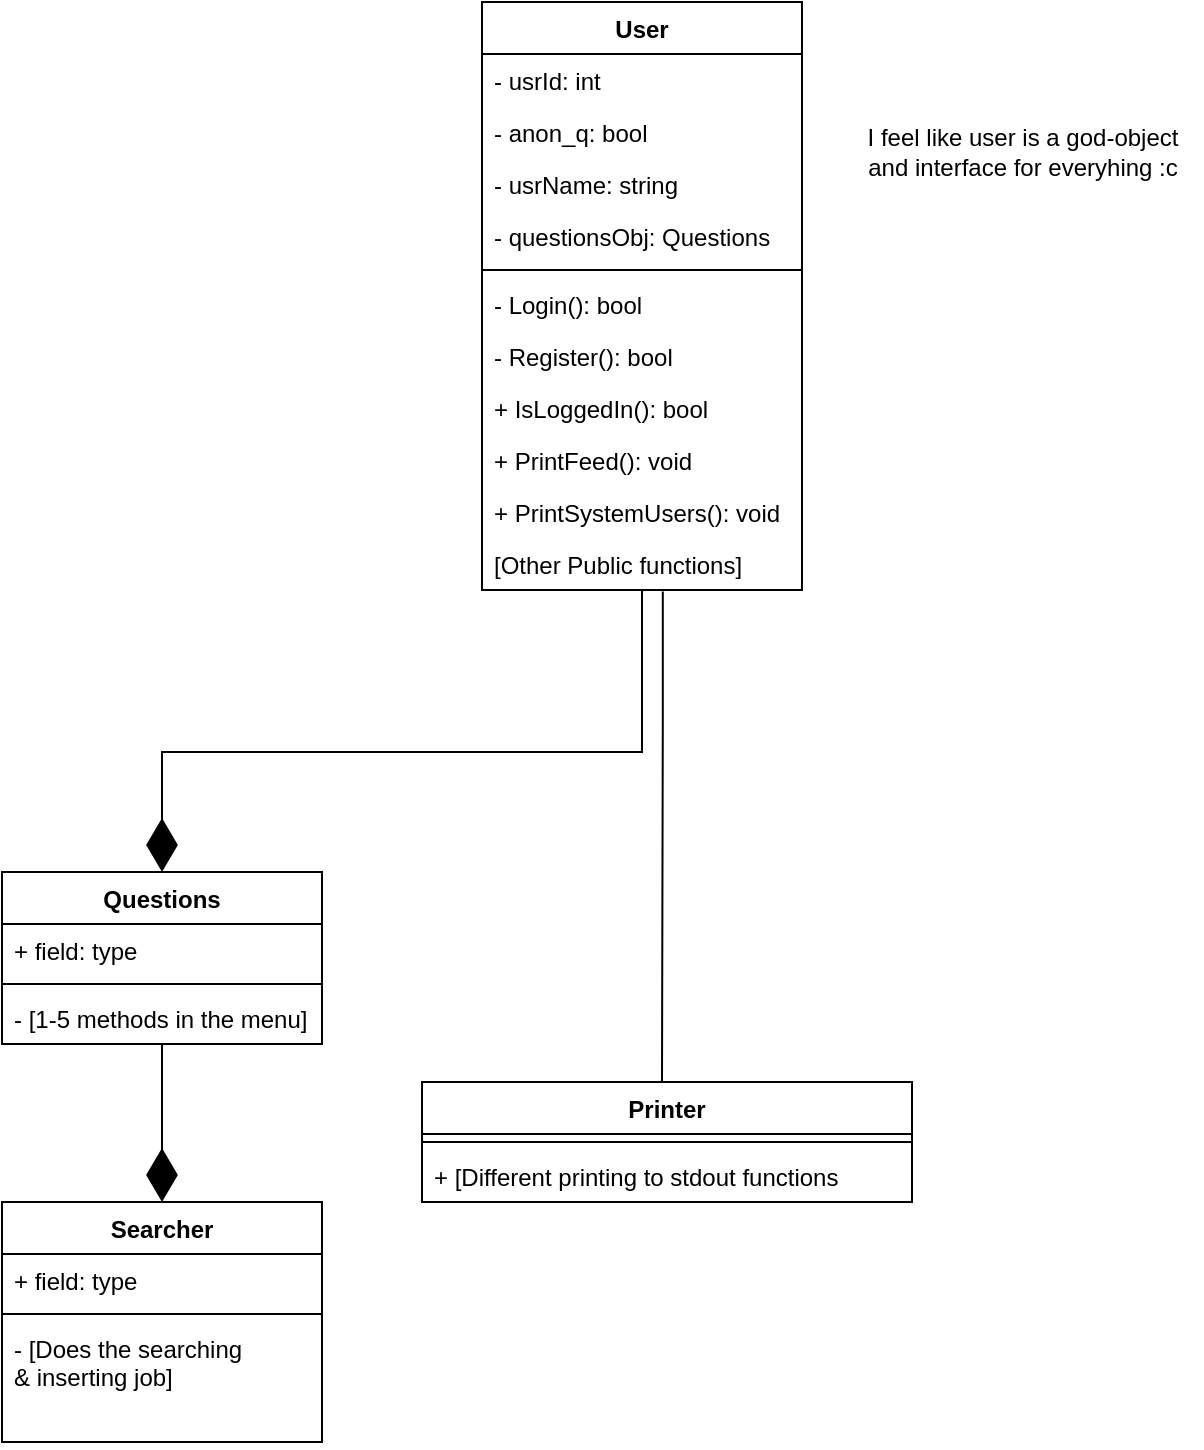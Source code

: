 <mxfile version="16.5.6" type="device" pages="2"><diagram id="C5RBs43oDa-KdzZeNtuy" name="Before"><mxGraphModel dx="1038" dy="1793" grid="1" gridSize="15" guides="1" tooltips="1" connect="1" arrows="1" fold="1" page="1" pageScale="1" pageWidth="827" pageHeight="1169" math="0" shadow="0"><root><mxCell id="WIyWlLk6GJQsqaUBKTNV-0"/><mxCell id="WIyWlLk6GJQsqaUBKTNV-1" parent="WIyWlLk6GJQsqaUBKTNV-0"/><mxCell id="4B-RVtpFJCKTilzvAZPx-16" value="Searcher" style="swimlane;fontStyle=1;align=center;verticalAlign=top;childLayout=stackLayout;horizontal=1;startSize=26;horizontalStack=0;resizeParent=1;resizeParentMax=0;resizeLast=0;collapsible=1;marginBottom=0;" parent="WIyWlLk6GJQsqaUBKTNV-1" vertex="1"><mxGeometry x="120" y="-540" width="160" height="120" as="geometry"/></mxCell><mxCell id="4B-RVtpFJCKTilzvAZPx-17" value="+ field: type" style="text;strokeColor=none;fillColor=none;align=left;verticalAlign=top;spacingLeft=4;spacingRight=4;overflow=hidden;rotatable=0;points=[[0,0.5],[1,0.5]];portConstraint=eastwest;" parent="4B-RVtpFJCKTilzvAZPx-16" vertex="1"><mxGeometry y="26" width="160" height="26" as="geometry"/></mxCell><mxCell id="4B-RVtpFJCKTilzvAZPx-18" value="" style="line;strokeWidth=1;fillColor=none;align=left;verticalAlign=middle;spacingTop=-1;spacingLeft=3;spacingRight=3;rotatable=0;labelPosition=right;points=[];portConstraint=eastwest;" parent="4B-RVtpFJCKTilzvAZPx-16" vertex="1"><mxGeometry y="52" width="160" height="8" as="geometry"/></mxCell><mxCell id="4B-RVtpFJCKTilzvAZPx-19" value="- [Does the searching &#10;&amp; inserting job]" style="text;strokeColor=none;fillColor=none;align=left;verticalAlign=top;spacingLeft=4;spacingRight=4;overflow=hidden;rotatable=0;points=[[0,0.5],[1,0.5]];portConstraint=eastwest;" parent="4B-RVtpFJCKTilzvAZPx-16" vertex="1"><mxGeometry y="60" width="160" height="60" as="geometry"/></mxCell><mxCell id="4B-RVtpFJCKTilzvAZPx-20" value="Printer" style="swimlane;fontStyle=1;align=center;verticalAlign=top;childLayout=stackLayout;horizontal=1;startSize=26;horizontalStack=0;resizeParent=1;resizeParentMax=0;resizeLast=0;collapsible=1;marginBottom=0;" parent="WIyWlLk6GJQsqaUBKTNV-1" vertex="1"><mxGeometry x="330" y="-600" width="245" height="60" as="geometry"/></mxCell><mxCell id="4B-RVtpFJCKTilzvAZPx-22" value="" style="line;strokeWidth=1;fillColor=none;align=left;verticalAlign=middle;spacingTop=-1;spacingLeft=3;spacingRight=3;rotatable=0;labelPosition=right;points=[];portConstraint=eastwest;" parent="4B-RVtpFJCKTilzvAZPx-20" vertex="1"><mxGeometry y="26" width="245" height="8" as="geometry"/></mxCell><mxCell id="4B-RVtpFJCKTilzvAZPx-23" value="+ [Different printing to stdout functions&#10;" style="text;strokeColor=none;fillColor=none;align=left;verticalAlign=top;spacingLeft=4;spacingRight=4;overflow=hidden;rotatable=0;points=[[0,0.5],[1,0.5]];portConstraint=eastwest;" parent="4B-RVtpFJCKTilzvAZPx-20" vertex="1"><mxGeometry y="34" width="245" height="26" as="geometry"/></mxCell><mxCell id="4B-RVtpFJCKTilzvAZPx-24" value="User" style="swimlane;fontStyle=1;align=center;verticalAlign=top;childLayout=stackLayout;horizontal=1;startSize=26;horizontalStack=0;resizeParent=1;resizeParentMax=0;resizeLast=0;collapsible=1;marginBottom=0;" parent="WIyWlLk6GJQsqaUBKTNV-1" vertex="1"><mxGeometry x="360" y="-1140" width="160" height="294" as="geometry"><mxRectangle x="320" y="-1130" width="60" height="26" as="alternateBounds"/></mxGeometry></mxCell><mxCell id="4B-RVtpFJCKTilzvAZPx-62" value="- usrId: int" style="text;strokeColor=none;fillColor=none;align=left;verticalAlign=top;spacingLeft=4;spacingRight=4;overflow=hidden;rotatable=0;points=[[0,0.5],[1,0.5]];portConstraint=eastwest;" parent="4B-RVtpFJCKTilzvAZPx-24" vertex="1"><mxGeometry y="26" width="160" height="26" as="geometry"/></mxCell><mxCell id="4B-RVtpFJCKTilzvAZPx-63" value="- anon_q: bool" style="text;strokeColor=none;fillColor=none;align=left;verticalAlign=top;spacingLeft=4;spacingRight=4;overflow=hidden;rotatable=0;points=[[0,0.5],[1,0.5]];portConstraint=eastwest;" parent="4B-RVtpFJCKTilzvAZPx-24" vertex="1"><mxGeometry y="52" width="160" height="26" as="geometry"/></mxCell><mxCell id="4B-RVtpFJCKTilzvAZPx-64" value="- usrName: string" style="text;strokeColor=none;fillColor=none;align=left;verticalAlign=top;spacingLeft=4;spacingRight=4;overflow=hidden;rotatable=0;points=[[0,0.5],[1,0.5]];portConstraint=eastwest;" parent="4B-RVtpFJCKTilzvAZPx-24" vertex="1"><mxGeometry y="78" width="160" height="26" as="geometry"/></mxCell><mxCell id="4B-RVtpFJCKTilzvAZPx-25" value="- questionsObj: Questions" style="text;strokeColor=none;fillColor=none;align=left;verticalAlign=top;spacingLeft=4;spacingRight=4;overflow=hidden;rotatable=0;points=[[0,0.5],[1,0.5]];portConstraint=eastwest;" parent="4B-RVtpFJCKTilzvAZPx-24" vertex="1"><mxGeometry y="104" width="160" height="26" as="geometry"/></mxCell><mxCell id="4B-RVtpFJCKTilzvAZPx-26" value="" style="line;strokeWidth=1;fillColor=none;align=left;verticalAlign=middle;spacingTop=-1;spacingLeft=3;spacingRight=3;rotatable=0;labelPosition=right;points=[];portConstraint=eastwest;" parent="4B-RVtpFJCKTilzvAZPx-24" vertex="1"><mxGeometry y="130" width="160" height="8" as="geometry"/></mxCell><mxCell id="4B-RVtpFJCKTilzvAZPx-27" value="- Login(): bool" style="text;strokeColor=none;fillColor=none;align=left;verticalAlign=top;spacingLeft=4;spacingRight=4;overflow=hidden;rotatable=0;points=[[0,0.5],[1,0.5]];portConstraint=eastwest;" parent="4B-RVtpFJCKTilzvAZPx-24" vertex="1"><mxGeometry y="138" width="160" height="26" as="geometry"/></mxCell><mxCell id="4B-RVtpFJCKTilzvAZPx-66" value="- Register(): bool" style="text;strokeColor=none;fillColor=none;align=left;verticalAlign=top;spacingLeft=4;spacingRight=4;overflow=hidden;rotatable=0;points=[[0,0.5],[1,0.5]];portConstraint=eastwest;" parent="4B-RVtpFJCKTilzvAZPx-24" vertex="1"><mxGeometry y="164" width="160" height="26" as="geometry"/></mxCell><mxCell id="4B-RVtpFJCKTilzvAZPx-67" value="+ IsLoggedIn(): bool" style="text;strokeColor=none;fillColor=none;align=left;verticalAlign=top;spacingLeft=4;spacingRight=4;overflow=hidden;rotatable=0;points=[[0,0.5],[1,0.5]];portConstraint=eastwest;" parent="4B-RVtpFJCKTilzvAZPx-24" vertex="1"><mxGeometry y="190" width="160" height="26" as="geometry"/></mxCell><mxCell id="4B-RVtpFJCKTilzvAZPx-74" value="+ PrintFeed(): void" style="text;strokeColor=none;fillColor=none;align=left;verticalAlign=top;spacingLeft=4;spacingRight=4;overflow=hidden;rotatable=0;points=[[0,0.5],[1,0.5]];portConstraint=eastwest;" parent="4B-RVtpFJCKTilzvAZPx-24" vertex="1"><mxGeometry y="216" width="160" height="26" as="geometry"/></mxCell><mxCell id="4B-RVtpFJCKTilzvAZPx-73" value="+ PrintSystemUsers(): void" style="text;strokeColor=none;fillColor=none;align=left;verticalAlign=top;spacingLeft=4;spacingRight=4;overflow=hidden;rotatable=0;points=[[0,0.5],[1,0.5]];portConstraint=eastwest;" parent="4B-RVtpFJCKTilzvAZPx-24" vertex="1"><mxGeometry y="242" width="160" height="26" as="geometry"/></mxCell><mxCell id="4B-RVtpFJCKTilzvAZPx-68" value="[Other Public functions]" style="text;strokeColor=none;fillColor=none;align=left;verticalAlign=top;spacingLeft=4;spacingRight=4;overflow=hidden;rotatable=0;points=[[0,0.5],[1,0.5]];portConstraint=eastwest;" parent="4B-RVtpFJCKTilzvAZPx-24" vertex="1"><mxGeometry y="268" width="160" height="26" as="geometry"/></mxCell><mxCell id="4B-RVtpFJCKTilzvAZPx-28" value="Questions" style="swimlane;fontStyle=1;align=center;verticalAlign=top;childLayout=stackLayout;horizontal=1;startSize=26;horizontalStack=0;resizeParent=1;resizeParentMax=0;resizeLast=0;collapsible=1;marginBottom=0;" parent="WIyWlLk6GJQsqaUBKTNV-1" vertex="1"><mxGeometry x="120" y="-705" width="160" height="86" as="geometry"/></mxCell><mxCell id="4B-RVtpFJCKTilzvAZPx-29" value="+ field: type" style="text;strokeColor=none;fillColor=none;align=left;verticalAlign=top;spacingLeft=4;spacingRight=4;overflow=hidden;rotatable=0;points=[[0,0.5],[1,0.5]];portConstraint=eastwest;" parent="4B-RVtpFJCKTilzvAZPx-28" vertex="1"><mxGeometry y="26" width="160" height="26" as="geometry"/></mxCell><mxCell id="4B-RVtpFJCKTilzvAZPx-30" value="" style="line;strokeWidth=1;fillColor=none;align=left;verticalAlign=middle;spacingTop=-1;spacingLeft=3;spacingRight=3;rotatable=0;labelPosition=right;points=[];portConstraint=eastwest;" parent="4B-RVtpFJCKTilzvAZPx-28" vertex="1"><mxGeometry y="52" width="160" height="8" as="geometry"/></mxCell><mxCell id="4B-RVtpFJCKTilzvAZPx-31" value="- [1-5 methods in the menu]" style="text;strokeColor=none;fillColor=none;align=left;verticalAlign=top;spacingLeft=4;spacingRight=4;overflow=hidden;rotatable=0;points=[[0,0.5],[1,0.5]];portConstraint=eastwest;" parent="4B-RVtpFJCKTilzvAZPx-28" vertex="1"><mxGeometry y="60" width="160" height="26" as="geometry"/></mxCell><mxCell id="4B-RVtpFJCKTilzvAZPx-33" value="" style="endArrow=diamondThin;endFill=1;endSize=24;html=1;entryX=0.5;entryY=0;entryDx=0;entryDy=0;rounded=0;exitX=0.5;exitY=1;exitDx=0;exitDy=0;" parent="WIyWlLk6GJQsqaUBKTNV-1" source="4B-RVtpFJCKTilzvAZPx-24" target="4B-RVtpFJCKTilzvAZPx-28" edge="1"><mxGeometry width="160" relative="1" as="geometry"><mxPoint x="425" y="-840" as="sourcePoint"/><mxPoint x="165" y="-845" as="targetPoint"/><Array as="points"><mxPoint x="440" y="-765"/><mxPoint x="345" y="-765"/><mxPoint x="200" y="-765"/></Array></mxGeometry></mxCell><mxCell id="4B-RVtpFJCKTilzvAZPx-41" value="" style="endArrow=none;html=1;edgeStyle=orthogonalEdgeStyle;strokeColor=#000000;entryX=0.5;entryY=0;entryDx=0;entryDy=0;rounded=0;exitX=0.565;exitY=1.027;exitDx=0;exitDy=0;exitPerimeter=0;" parent="WIyWlLk6GJQsqaUBKTNV-1" source="4B-RVtpFJCKTilzvAZPx-68" target="4B-RVtpFJCKTilzvAZPx-20" edge="1"><mxGeometry relative="1" as="geometry"><mxPoint x="450" y="-810" as="sourcePoint"/><mxPoint x="560" y="-645" as="targetPoint"/><Array as="points"><mxPoint x="450" y="-780"/><mxPoint x="450" y="-735"/><mxPoint x="450" y="-600"/></Array></mxGeometry></mxCell><mxCell id="4B-RVtpFJCKTilzvAZPx-58" value="" style="endArrow=diamondThin;endFill=1;endSize=24;html=1;strokeColor=#000000;entryX=0.5;entryY=0;entryDx=0;entryDy=0;exitX=0.5;exitY=1;exitDx=0;exitDy=0;rounded=0;" parent="WIyWlLk6GJQsqaUBKTNV-1" source="4B-RVtpFJCKTilzvAZPx-28" target="4B-RVtpFJCKTilzvAZPx-16" edge="1"><mxGeometry width="160" relative="1" as="geometry"><mxPoint x="215" y="-679" as="sourcePoint"/><mxPoint x="365" y="-690" as="targetPoint"/><Array as="points"/></mxGeometry></mxCell><mxCell id="4B-RVtpFJCKTilzvAZPx-75" value="I feel like user is a god-object &lt;br&gt;and interface for everyhing :c" style="text;html=1;align=center;verticalAlign=middle;resizable=0;points=[];autosize=1;strokeColor=none;" parent="WIyWlLk6GJQsqaUBKTNV-1" vertex="1"><mxGeometry x="540" y="-1080" width="180" height="30" as="geometry"/></mxCell></root></mxGraphModel></diagram><diagram name="After" id="TA-1cj5iHK4Cl5Da_0c3"><mxGraphModel dx="1038" dy="1793" grid="1" gridSize="15" guides="1" tooltips="1" connect="1" arrows="1" fold="1" page="1" pageScale="1" pageWidth="827" pageHeight="1169" math="0" shadow="0"><root><mxCell id="_i2k33ZmCWerPQK4ZqAa-0"/><mxCell id="_i2k33ZmCWerPQK4ZqAa-1" parent="_i2k33ZmCWerPQK4ZqAa-0"/><mxCell id="_i2k33ZmCWerPQK4ZqAa-2" value="Searcher" style="swimlane;fontStyle=1;align=center;verticalAlign=top;childLayout=stackLayout;horizontal=1;startSize=26;horizontalStack=0;resizeParent=1;resizeParentMax=0;resizeLast=0;collapsible=1;marginBottom=0;" vertex="1" parent="_i2k33ZmCWerPQK4ZqAa-1"><mxGeometry x="120" y="-540" width="160" height="120" as="geometry"/></mxCell><mxCell id="_i2k33ZmCWerPQK4ZqAa-3" value="+ field: type" style="text;strokeColor=none;fillColor=none;align=left;verticalAlign=top;spacingLeft=4;spacingRight=4;overflow=hidden;rotatable=0;points=[[0,0.5],[1,0.5]];portConstraint=eastwest;" vertex="1" parent="_i2k33ZmCWerPQK4ZqAa-2"><mxGeometry y="26" width="160" height="26" as="geometry"/></mxCell><mxCell id="_i2k33ZmCWerPQK4ZqAa-4" value="" style="line;strokeWidth=1;fillColor=none;align=left;verticalAlign=middle;spacingTop=-1;spacingLeft=3;spacingRight=3;rotatable=0;labelPosition=right;points=[];portConstraint=eastwest;" vertex="1" parent="_i2k33ZmCWerPQK4ZqAa-2"><mxGeometry y="52" width="160" height="8" as="geometry"/></mxCell><mxCell id="_i2k33ZmCWerPQK4ZqAa-5" value="- [Does the searching &#10;&amp; inserting job]" style="text;strokeColor=none;fillColor=none;align=left;verticalAlign=top;spacingLeft=4;spacingRight=4;overflow=hidden;rotatable=0;points=[[0,0.5],[1,0.5]];portConstraint=eastwest;" vertex="1" parent="_i2k33ZmCWerPQK4ZqAa-2"><mxGeometry y="60" width="160" height="60" as="geometry"/></mxCell><mxCell id="_i2k33ZmCWerPQK4ZqAa-9" value="User" style="swimlane;fontStyle=1;align=center;verticalAlign=top;childLayout=stackLayout;horizontal=1;startSize=26;horizontalStack=0;resizeParent=1;resizeParentMax=0;resizeLast=0;collapsible=1;marginBottom=0;" vertex="1" parent="_i2k33ZmCWerPQK4ZqAa-1"><mxGeometry x="360" y="-1140" width="160" height="294" as="geometry"><mxRectangle x="320" y="-1130" width="60" height="26" as="alternateBounds"/></mxGeometry></mxCell><mxCell id="_i2k33ZmCWerPQK4ZqAa-10" value="- usrId: int" style="text;strokeColor=none;fillColor=none;align=left;verticalAlign=top;spacingLeft=4;spacingRight=4;overflow=hidden;rotatable=0;points=[[0,0.5],[1,0.5]];portConstraint=eastwest;" vertex="1" parent="_i2k33ZmCWerPQK4ZqAa-9"><mxGeometry y="26" width="160" height="26" as="geometry"/></mxCell><mxCell id="_i2k33ZmCWerPQK4ZqAa-11" value="- anon_q: bool" style="text;strokeColor=none;fillColor=none;align=left;verticalAlign=top;spacingLeft=4;spacingRight=4;overflow=hidden;rotatable=0;points=[[0,0.5],[1,0.5]];portConstraint=eastwest;" vertex="1" parent="_i2k33ZmCWerPQK4ZqAa-9"><mxGeometry y="52" width="160" height="26" as="geometry"/></mxCell><mxCell id="_i2k33ZmCWerPQK4ZqAa-12" value="- usrName: string" style="text;strokeColor=none;fillColor=none;align=left;verticalAlign=top;spacingLeft=4;spacingRight=4;overflow=hidden;rotatable=0;points=[[0,0.5],[1,0.5]];portConstraint=eastwest;" vertex="1" parent="_i2k33ZmCWerPQK4ZqAa-9"><mxGeometry y="78" width="160" height="26" as="geometry"/></mxCell><mxCell id="_i2k33ZmCWerPQK4ZqAa-13" value="- questionsObj: Questions" style="text;strokeColor=none;fillColor=none;align=left;verticalAlign=top;spacingLeft=4;spacingRight=4;overflow=hidden;rotatable=0;points=[[0,0.5],[1,0.5]];portConstraint=eastwest;" vertex="1" parent="_i2k33ZmCWerPQK4ZqAa-9"><mxGeometry y="104" width="160" height="26" as="geometry"/></mxCell><mxCell id="_i2k33ZmCWerPQK4ZqAa-14" value="" style="line;strokeWidth=1;fillColor=none;align=left;verticalAlign=middle;spacingTop=-1;spacingLeft=3;spacingRight=3;rotatable=0;labelPosition=right;points=[];portConstraint=eastwest;" vertex="1" parent="_i2k33ZmCWerPQK4ZqAa-9"><mxGeometry y="130" width="160" height="8" as="geometry"/></mxCell><mxCell id="_i2k33ZmCWerPQK4ZqAa-15" value="- Login(): bool" style="text;strokeColor=none;fillColor=none;align=left;verticalAlign=top;spacingLeft=4;spacingRight=4;overflow=hidden;rotatable=0;points=[[0,0.5],[1,0.5]];portConstraint=eastwest;" vertex="1" parent="_i2k33ZmCWerPQK4ZqAa-9"><mxGeometry y="138" width="160" height="26" as="geometry"/></mxCell><mxCell id="_i2k33ZmCWerPQK4ZqAa-16" value="- Register(): bool" style="text;strokeColor=none;fillColor=none;align=left;verticalAlign=top;spacingLeft=4;spacingRight=4;overflow=hidden;rotatable=0;points=[[0,0.5],[1,0.5]];portConstraint=eastwest;" vertex="1" parent="_i2k33ZmCWerPQK4ZqAa-9"><mxGeometry y="164" width="160" height="26" as="geometry"/></mxCell><mxCell id="_i2k33ZmCWerPQK4ZqAa-17" value="+ IsLoggedIn(): bool" style="text;strokeColor=none;fillColor=none;align=left;verticalAlign=top;spacingLeft=4;spacingRight=4;overflow=hidden;rotatable=0;points=[[0,0.5],[1,0.5]];portConstraint=eastwest;" vertex="1" parent="_i2k33ZmCWerPQK4ZqAa-9"><mxGeometry y="190" width="160" height="26" as="geometry"/></mxCell><mxCell id="_i2k33ZmCWerPQK4ZqAa-18" value="+ PrintFeed(): void" style="text;strokeColor=none;fillColor=none;align=left;verticalAlign=top;spacingLeft=4;spacingRight=4;overflow=hidden;rotatable=0;points=[[0,0.5],[1,0.5]];portConstraint=eastwest;" vertex="1" parent="_i2k33ZmCWerPQK4ZqAa-9"><mxGeometry y="216" width="160" height="26" as="geometry"/></mxCell><mxCell id="_i2k33ZmCWerPQK4ZqAa-19" value="+ PrintSystemUsers(): void" style="text;strokeColor=none;fillColor=none;align=left;verticalAlign=top;spacingLeft=4;spacingRight=4;overflow=hidden;rotatable=0;points=[[0,0.5],[1,0.5]];portConstraint=eastwest;" vertex="1" parent="_i2k33ZmCWerPQK4ZqAa-9"><mxGeometry y="242" width="160" height="26" as="geometry"/></mxCell><mxCell id="_i2k33ZmCWerPQK4ZqAa-20" value="[Other Public functions]" style="text;strokeColor=none;fillColor=none;align=left;verticalAlign=top;spacingLeft=4;spacingRight=4;overflow=hidden;rotatable=0;points=[[0,0.5],[1,0.5]];portConstraint=eastwest;" vertex="1" parent="_i2k33ZmCWerPQK4ZqAa-9"><mxGeometry y="268" width="160" height="26" as="geometry"/></mxCell><mxCell id="_i2k33ZmCWerPQK4ZqAa-21" value="Questions" style="swimlane;fontStyle=1;align=center;verticalAlign=top;childLayout=stackLayout;horizontal=1;startSize=26;horizontalStack=0;resizeParent=1;resizeParentMax=0;resizeLast=0;collapsible=1;marginBottom=0;" vertex="1" parent="_i2k33ZmCWerPQK4ZqAa-1"><mxGeometry x="120" y="-705" width="160" height="86" as="geometry"/></mxCell><mxCell id="_i2k33ZmCWerPQK4ZqAa-22" value="+ field: type" style="text;strokeColor=none;fillColor=none;align=left;verticalAlign=top;spacingLeft=4;spacingRight=4;overflow=hidden;rotatable=0;points=[[0,0.5],[1,0.5]];portConstraint=eastwest;" vertex="1" parent="_i2k33ZmCWerPQK4ZqAa-21"><mxGeometry y="26" width="160" height="26" as="geometry"/></mxCell><mxCell id="_i2k33ZmCWerPQK4ZqAa-23" value="" style="line;strokeWidth=1;fillColor=none;align=left;verticalAlign=middle;spacingTop=-1;spacingLeft=3;spacingRight=3;rotatable=0;labelPosition=right;points=[];portConstraint=eastwest;" vertex="1" parent="_i2k33ZmCWerPQK4ZqAa-21"><mxGeometry y="52" width="160" height="8" as="geometry"/></mxCell><mxCell id="_i2k33ZmCWerPQK4ZqAa-24" value="- [1-5 methods in the menu]" style="text;strokeColor=none;fillColor=none;align=left;verticalAlign=top;spacingLeft=4;spacingRight=4;overflow=hidden;rotatable=0;points=[[0,0.5],[1,0.5]];portConstraint=eastwest;" vertex="1" parent="_i2k33ZmCWerPQK4ZqAa-21"><mxGeometry y="60" width="160" height="26" as="geometry"/></mxCell><mxCell id="_i2k33ZmCWerPQK4ZqAa-25" value="" style="endArrow=diamondThin;endFill=1;endSize=24;html=1;entryX=0.5;entryY=0;entryDx=0;entryDy=0;rounded=0;exitX=0.5;exitY=1;exitDx=0;exitDy=0;" edge="1" parent="_i2k33ZmCWerPQK4ZqAa-1" source="_i2k33ZmCWerPQK4ZqAa-9" target="_i2k33ZmCWerPQK4ZqAa-21"><mxGeometry width="160" relative="1" as="geometry"><mxPoint x="425" y="-840" as="sourcePoint"/><mxPoint x="165" y="-845" as="targetPoint"/><Array as="points"><mxPoint x="440" y="-765"/><mxPoint x="345" y="-765"/><mxPoint x="200" y="-765"/></Array></mxGeometry></mxCell><mxCell id="_i2k33ZmCWerPQK4ZqAa-27" value="" style="endArrow=diamondThin;endFill=1;endSize=24;html=1;strokeColor=#000000;entryX=0.5;entryY=0;entryDx=0;entryDy=0;exitX=0.5;exitY=1;exitDx=0;exitDy=0;rounded=0;" edge="1" parent="_i2k33ZmCWerPQK4ZqAa-1" source="_i2k33ZmCWerPQK4ZqAa-21" target="_i2k33ZmCWerPQK4ZqAa-2"><mxGeometry width="160" relative="1" as="geometry"><mxPoint x="215" y="-679" as="sourcePoint"/><mxPoint x="365" y="-690" as="targetPoint"/><Array as="points"/></mxGeometry></mxCell><mxCell id="_i2k33ZmCWerPQK4ZqAa-28" value="I feel like user is a god-object &lt;br&gt;and interface for everyhing :c" style="text;html=1;align=center;verticalAlign=middle;resizable=0;points=[];autosize=1;strokeColor=none;" vertex="1" parent="_i2k33ZmCWerPQK4ZqAa-1"><mxGeometry x="540" y="-1080" width="180" height="30" as="geometry"/></mxCell></root></mxGraphModel></diagram></mxfile>